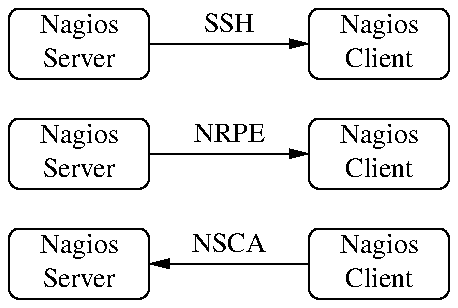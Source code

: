 .PS
define client {
	   box wid 0.7 ht 0.35 rad 0.05 "Nagios" "Client"
}

define server {
	   box wid 0.7 ht 0.35 rad 0.05 "Nagios" "Server"
}

Method1: [
	S1: server
	move right 0.8
	C1: client
	L1: line from S1.e to C1.w ->
	box invis "SSH" ht 0.18 with .s at L1.c
]

Method2: [
	S2: server
	move right 0.8
	C2: client
	L2: line from S2.e to C2.w ->
	box invis "NRPE" ht 0.18 with .s at L2.c
] with .c at Method1.c - (0,0.55)

Method3: [
	S3: server
	move right 0.8
	C3: client
	L3: line from C3.w to S3.e ->
	box invis "NSCA" ht 0.18 with .s at L3.c
] with .c at Method2.c - (0,0.55)
.PE